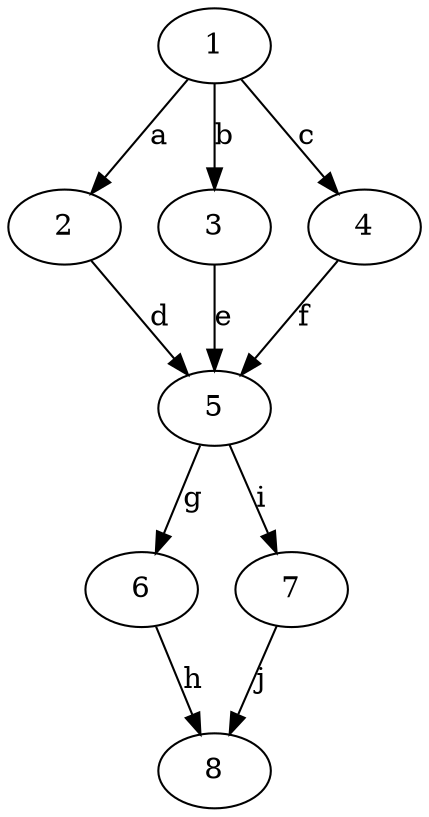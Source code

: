 digraph {
  1 [role="start"]
  5 [role="end"]

  1   -> 2  [label="a"];
  2   -> 5  [label="d"];

  1   -> 3  [label="b"];
  3   -> 5  [label="e"];

  1   -> 4  [label="c"];
  4   -> 5  [label="f"];

  5   -> 6  [label="g"];
  5   -> 7  [label="i"];

  6   -> 8  [label="h"];
  7   -> 8  [label="j"];
}
